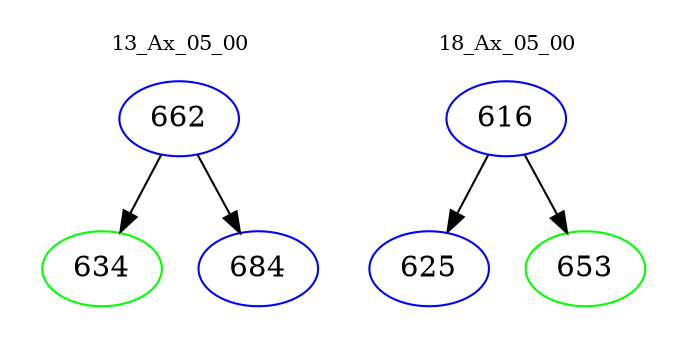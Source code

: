 digraph{
subgraph cluster_0 {
color = white
label = "13_Ax_05_00";
fontsize=10;
T0_662 [label="662", color="blue"]
T0_662 -> T0_634 [color="black"]
T0_634 [label="634", color="green"]
T0_662 -> T0_684 [color="black"]
T0_684 [label="684", color="blue"]
}
subgraph cluster_1 {
color = white
label = "18_Ax_05_00";
fontsize=10;
T1_616 [label="616", color="blue"]
T1_616 -> T1_625 [color="black"]
T1_625 [label="625", color="blue"]
T1_616 -> T1_653 [color="black"]
T1_653 [label="653", color="green"]
}
}
